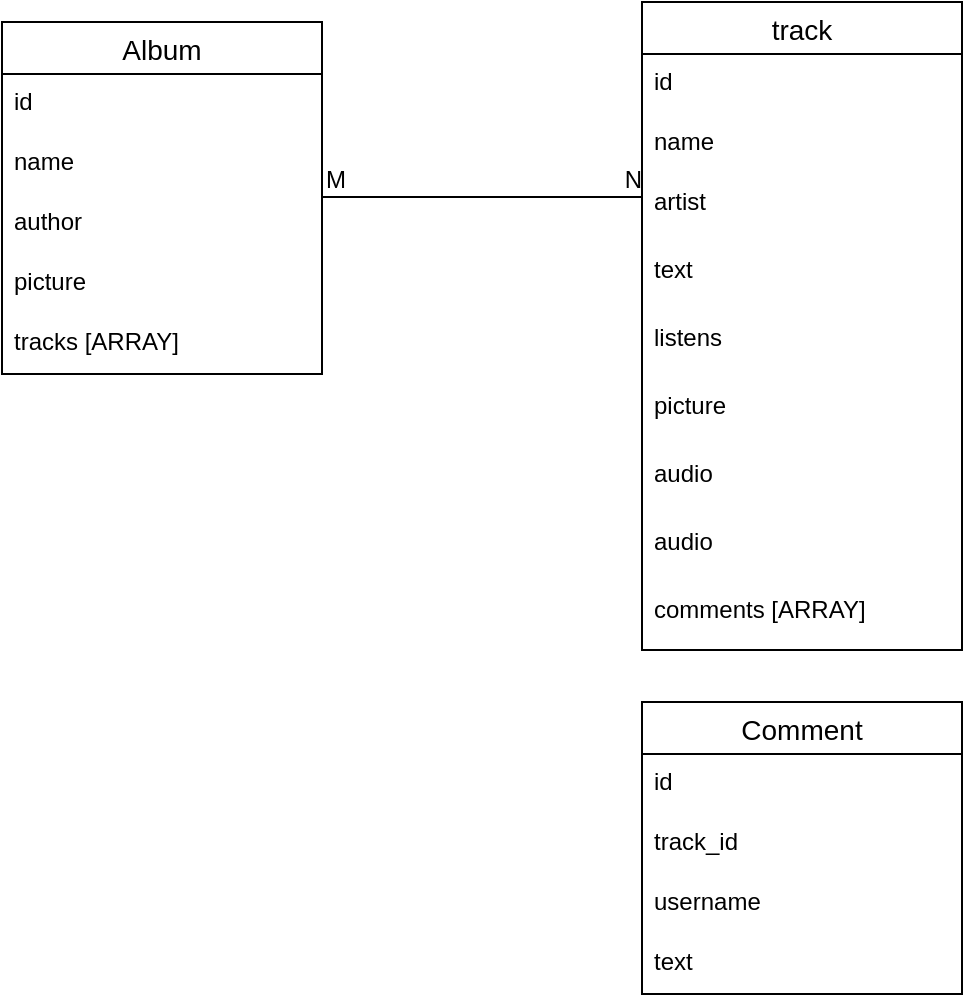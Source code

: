 <mxfile version="20.3.0" type="device"><diagram id="dCi-bheUwFOJFQiheswv" name="Страница 1"><mxGraphModel dx="782" dy="436" grid="1" gridSize="10" guides="1" tooltips="1" connect="1" arrows="1" fold="1" page="1" pageScale="1" pageWidth="827" pageHeight="1169" math="0" shadow="0"><root><mxCell id="0"/><mxCell id="1" parent="0"/><mxCell id="96b5X_P-lniulixOijef-1" value="Comment" style="swimlane;fontStyle=0;childLayout=stackLayout;horizontal=1;startSize=26;horizontalStack=0;resizeParent=1;resizeParentMax=0;resizeLast=0;collapsible=1;marginBottom=0;align=center;fontSize=14;" vertex="1" parent="1"><mxGeometry x="390" y="360" width="160" height="146" as="geometry"/></mxCell><mxCell id="96b5X_P-lniulixOijef-2" value="id" style="text;strokeColor=none;fillColor=none;spacingLeft=4;spacingRight=4;overflow=hidden;rotatable=0;points=[[0,0.5],[1,0.5]];portConstraint=eastwest;fontSize=12;" vertex="1" parent="96b5X_P-lniulixOijef-1"><mxGeometry y="26" width="160" height="30" as="geometry"/></mxCell><mxCell id="96b5X_P-lniulixOijef-3" value="track_id" style="text;strokeColor=none;fillColor=none;spacingLeft=4;spacingRight=4;overflow=hidden;rotatable=0;points=[[0,0.5],[1,0.5]];portConstraint=eastwest;fontSize=12;" vertex="1" parent="96b5X_P-lniulixOijef-1"><mxGeometry y="56" width="160" height="30" as="geometry"/></mxCell><mxCell id="96b5X_P-lniulixOijef-4" value="username" style="text;strokeColor=none;fillColor=none;spacingLeft=4;spacingRight=4;overflow=hidden;rotatable=0;points=[[0,0.5],[1,0.5]];portConstraint=eastwest;fontSize=12;" vertex="1" parent="96b5X_P-lniulixOijef-1"><mxGeometry y="86" width="160" height="30" as="geometry"/></mxCell><mxCell id="96b5X_P-lniulixOijef-26" value="text" style="text;strokeColor=none;fillColor=none;spacingLeft=4;spacingRight=4;overflow=hidden;rotatable=0;points=[[0,0.5],[1,0.5]];portConstraint=eastwest;fontSize=12;" vertex="1" parent="96b5X_P-lniulixOijef-1"><mxGeometry y="116" width="160" height="30" as="geometry"/></mxCell><mxCell id="96b5X_P-lniulixOijef-5" value="track" style="swimlane;fontStyle=0;childLayout=stackLayout;horizontal=1;startSize=26;horizontalStack=0;resizeParent=1;resizeParentMax=0;resizeLast=0;collapsible=1;marginBottom=0;align=center;fontSize=14;" vertex="1" parent="1"><mxGeometry x="390" y="10" width="160" height="324" as="geometry"/></mxCell><mxCell id="96b5X_P-lniulixOijef-6" value="id" style="text;strokeColor=none;fillColor=none;spacingLeft=4;spacingRight=4;overflow=hidden;rotatable=0;points=[[0,0.5],[1,0.5]];portConstraint=eastwest;fontSize=12;" vertex="1" parent="96b5X_P-lniulixOijef-5"><mxGeometry y="26" width="160" height="30" as="geometry"/></mxCell><mxCell id="96b5X_P-lniulixOijef-7" value="name" style="text;strokeColor=none;fillColor=none;spacingLeft=4;spacingRight=4;overflow=hidden;rotatable=0;points=[[0,0.5],[1,0.5]];portConstraint=eastwest;fontSize=12;" vertex="1" parent="96b5X_P-lniulixOijef-5"><mxGeometry y="56" width="160" height="30" as="geometry"/></mxCell><mxCell id="96b5X_P-lniulixOijef-8" value="artist" style="text;strokeColor=none;fillColor=none;spacingLeft=4;spacingRight=4;overflow=hidden;rotatable=0;points=[[0,0.5],[1,0.5]];portConstraint=eastwest;fontSize=12;" vertex="1" parent="96b5X_P-lniulixOijef-5"><mxGeometry y="86" width="160" height="34" as="geometry"/></mxCell><mxCell id="96b5X_P-lniulixOijef-17" value="text" style="text;strokeColor=none;fillColor=none;spacingLeft=4;spacingRight=4;overflow=hidden;rotatable=0;points=[[0,0.5],[1,0.5]];portConstraint=eastwest;fontSize=12;" vertex="1" parent="96b5X_P-lniulixOijef-5"><mxGeometry y="120" width="160" height="34" as="geometry"/></mxCell><mxCell id="96b5X_P-lniulixOijef-18" value="listens" style="text;strokeColor=none;fillColor=none;spacingLeft=4;spacingRight=4;overflow=hidden;rotatable=0;points=[[0,0.5],[1,0.5]];portConstraint=eastwest;fontSize=12;" vertex="1" parent="96b5X_P-lniulixOijef-5"><mxGeometry y="154" width="160" height="34" as="geometry"/></mxCell><mxCell id="96b5X_P-lniulixOijef-19" value="picture" style="text;strokeColor=none;fillColor=none;spacingLeft=4;spacingRight=4;overflow=hidden;rotatable=0;points=[[0,0.5],[1,0.5]];portConstraint=eastwest;fontSize=12;" vertex="1" parent="96b5X_P-lniulixOijef-5"><mxGeometry y="188" width="160" height="34" as="geometry"/></mxCell><mxCell id="96b5X_P-lniulixOijef-20" value="audio" style="text;strokeColor=none;fillColor=none;spacingLeft=4;spacingRight=4;overflow=hidden;rotatable=0;points=[[0,0.5],[1,0.5]];portConstraint=eastwest;fontSize=12;" vertex="1" parent="96b5X_P-lniulixOijef-5"><mxGeometry y="222" width="160" height="34" as="geometry"/></mxCell><mxCell id="96b5X_P-lniulixOijef-21" value="audio" style="text;strokeColor=none;fillColor=none;spacingLeft=4;spacingRight=4;overflow=hidden;rotatable=0;points=[[0,0.5],[1,0.5]];portConstraint=eastwest;fontSize=12;" vertex="1" parent="96b5X_P-lniulixOijef-5"><mxGeometry y="256" width="160" height="34" as="geometry"/></mxCell><mxCell id="96b5X_P-lniulixOijef-22" value="comments [ARRAY]" style="text;strokeColor=none;fillColor=none;spacingLeft=4;spacingRight=4;overflow=hidden;rotatable=0;points=[[0,0.5],[1,0.5]];portConstraint=eastwest;fontSize=12;" vertex="1" parent="96b5X_P-lniulixOijef-5"><mxGeometry y="290" width="160" height="34" as="geometry"/></mxCell><mxCell id="96b5X_P-lniulixOijef-9" value="Album" style="swimlane;fontStyle=0;childLayout=stackLayout;horizontal=1;startSize=26;horizontalStack=0;resizeParent=1;resizeParentMax=0;resizeLast=0;collapsible=1;marginBottom=0;align=center;fontSize=14;" vertex="1" parent="1"><mxGeometry x="70" y="20" width="160" height="176" as="geometry"><mxRectangle x="70" y="20" width="60" height="30" as="alternateBounds"/></mxGeometry></mxCell><mxCell id="96b5X_P-lniulixOijef-10" value="id" style="text;strokeColor=none;fillColor=none;spacingLeft=4;spacingRight=4;overflow=hidden;rotatable=0;points=[[0,0.5],[1,0.5]];portConstraint=eastwest;fontSize=12;" vertex="1" parent="96b5X_P-lniulixOijef-9"><mxGeometry y="26" width="160" height="30" as="geometry"/></mxCell><mxCell id="96b5X_P-lniulixOijef-11" value="name" style="text;strokeColor=none;fillColor=none;spacingLeft=4;spacingRight=4;overflow=hidden;rotatable=0;points=[[0,0.5],[1,0.5]];portConstraint=eastwest;fontSize=12;" vertex="1" parent="96b5X_P-lniulixOijef-9"><mxGeometry y="56" width="160" height="30" as="geometry"/></mxCell><mxCell id="96b5X_P-lniulixOijef-12" value="author" style="text;strokeColor=none;fillColor=none;spacingLeft=4;spacingRight=4;overflow=hidden;rotatable=0;points=[[0,0.5],[1,0.5]];portConstraint=eastwest;fontSize=12;" vertex="1" parent="96b5X_P-lniulixOijef-9"><mxGeometry y="86" width="160" height="30" as="geometry"/></mxCell><mxCell id="96b5X_P-lniulixOijef-23" value="picture" style="text;strokeColor=none;fillColor=none;spacingLeft=4;spacingRight=4;overflow=hidden;rotatable=0;points=[[0,0.5],[1,0.5]];portConstraint=eastwest;fontSize=12;" vertex="1" parent="96b5X_P-lniulixOijef-9"><mxGeometry y="116" width="160" height="30" as="geometry"/></mxCell><mxCell id="96b5X_P-lniulixOijef-24" value="tracks [ARRAY]" style="text;strokeColor=none;fillColor=none;spacingLeft=4;spacingRight=4;overflow=hidden;rotatable=0;points=[[0,0.5],[1,0.5]];portConstraint=eastwest;fontSize=12;" vertex="1" parent="96b5X_P-lniulixOijef-9"><mxGeometry y="146" width="160" height="30" as="geometry"/></mxCell><mxCell id="96b5X_P-lniulixOijef-30" value="" style="endArrow=none;html=1;rounded=0;" edge="1" parent="1"><mxGeometry relative="1" as="geometry"><mxPoint x="230" y="107.5" as="sourcePoint"/><mxPoint x="390" y="107.5" as="targetPoint"/><Array as="points"><mxPoint x="270" y="107.5"/></Array></mxGeometry></mxCell><mxCell id="96b5X_P-lniulixOijef-31" value="M" style="resizable=0;html=1;align=left;verticalAlign=bottom;" connectable="0" vertex="1" parent="96b5X_P-lniulixOijef-30"><mxGeometry x="-1" relative="1" as="geometry"/></mxCell><mxCell id="96b5X_P-lniulixOijef-32" value="N" style="resizable=0;html=1;align=right;verticalAlign=bottom;" connectable="0" vertex="1" parent="96b5X_P-lniulixOijef-30"><mxGeometry x="1" relative="1" as="geometry"/></mxCell></root></mxGraphModel></diagram></mxfile>